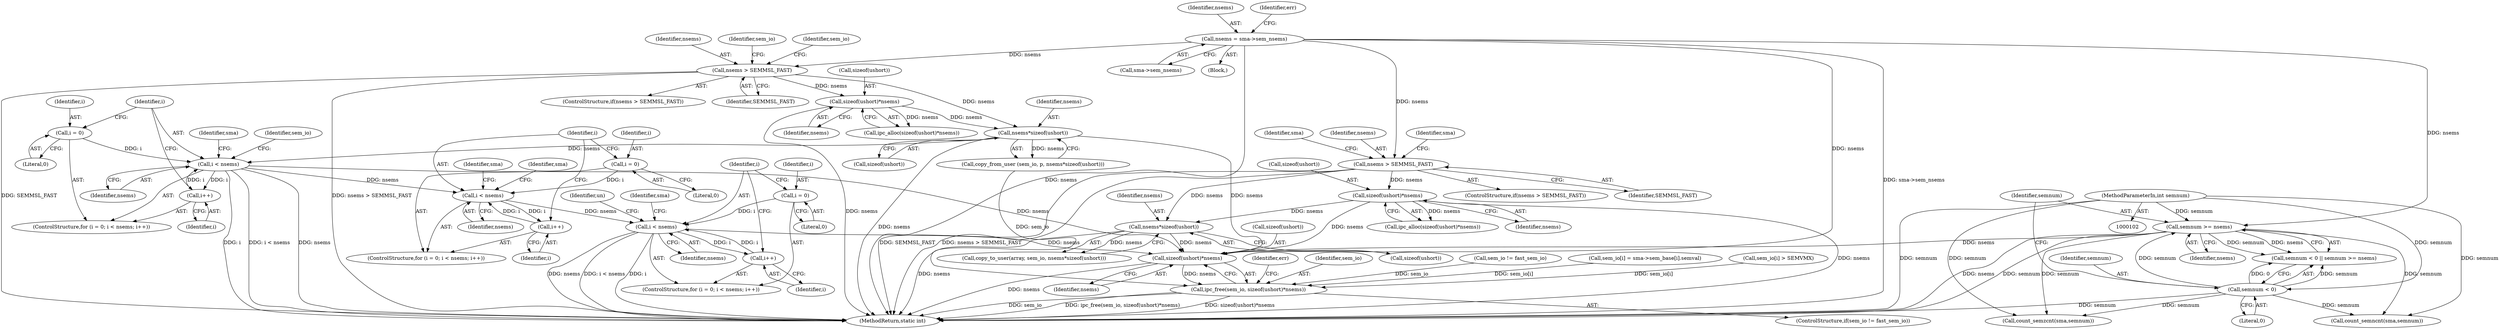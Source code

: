 digraph "0_linux_6062a8dc0517bce23e3c2f7d2fea5e22411269a3_12@API" {
"1000504" [label="(Call,sizeof(ushort)*nsems)"];
"1000331" [label="(Call,i < nsems)"];
"1000328" [label="(Call,i = 0)"];
"1000334" [label="(Call,i++)"];
"1000315" [label="(Call,nsems*sizeof(ushort))"];
"1000290" [label="(Call,nsems > SEMMSL_FAST)"];
"1000136" [label="(Call,nsems = sma->sem_nsems)"];
"1000297" [label="(Call,sizeof(ushort)*nsems)"];
"1000438" [label="(Call,semnum >= nsems)"];
"1000435" [label="(Call,semnum < 0)"];
"1000105" [label="(MethodParameterIn,int semnum)"];
"1000266" [label="(Call,nsems*sizeof(ushort))"];
"1000186" [label="(Call,nsems > SEMMSL_FAST)"];
"1000195" [label="(Call,sizeof(ushort)*nsems)"];
"1000401" [label="(Call,i < nsems)"];
"1000404" [label="(Call,i++)"];
"1000398" [label="(Call,i = 0)"];
"1000373" [label="(Call,i < nsems)"];
"1000376" [label="(Call,i++)"];
"1000370" [label="(Call,i = 0)"];
"1000502" [label="(Call,ipc_free(sem_io, sizeof(ushort)*nsems))"];
"1000400" [label="(Literal,0)"];
"1000438" [label="(Call,semnum >= nsems)"];
"1000137" [label="(Identifier,nsems)"];
"1000507" [label="(Identifier,nsems)"];
"1000399" [label="(Identifier,i)"];
"1000484" [label="(Call,count_semzcnt(sma,semnum))"];
"1000503" [label="(Identifier,sem_io)"];
"1000335" [label="(Identifier,i)"];
"1000187" [label="(Identifier,nsems)"];
"1000369" [label="(ControlStructure,for (i = 0; i < nsems; i++))"];
"1000510" [label="(MethodReturn,static int)"];
"1000498" [label="(ControlStructure,if(sem_io != fast_sem_io))"];
"1000375" [label="(Identifier,nsems)"];
"1000405" [label="(Identifier,i)"];
"1000332" [label="(Identifier,i)"];
"1000371" [label="(Identifier,i)"];
"1000298" [label="(Call,sizeof(ushort))"];
"1000312" [label="(Call,copy_from_user (sem_io, p, nsems*sizeof(ushort)))"];
"1000297" [label="(Call,sizeof(ushort)*nsems)"];
"1000268" [label="(Call,sizeof(ushort))"];
"1000434" [label="(Call,semnum < 0 || semnum >= nsems)"];
"1000188" [label="(Identifier,SEMMSL_FAST)"];
"1000404" [label="(Call,i++)"];
"1000316" [label="(Identifier,nsems)"];
"1000185" [label="(ControlStructure,if(nsems > SEMMSL_FAST))"];
"1000330" [label="(Literal,0)"];
"1000194" [label="(Call,ipc_alloc(sizeof(ushort)*nsems))"];
"1000329" [label="(Identifier,i)"];
"1000333" [label="(Identifier,nsems)"];
"1000439" [label="(Identifier,semnum)"];
"1000198" [label="(Identifier,nsems)"];
"1000191" [label="(Identifier,sma)"];
"1000105" [label="(MethodParameterIn,int semnum)"];
"1000505" [label="(Call,sizeof(ushort))"];
"1000327" [label="(ControlStructure,for (i = 0; i < nsems; i++))"];
"1000138" [label="(Call,sma->sem_nsems)"];
"1000415" [label="(Identifier,sma)"];
"1000229" [label="(Identifier,sma)"];
"1000376" [label="(Call,i++)"];
"1000382" [label="(Identifier,sma)"];
"1000352" [label="(Identifier,sma)"];
"1000437" [label="(Literal,0)"];
"1000300" [label="(Identifier,nsems)"];
"1000334" [label="(Call,i++)"];
"1000393" [label="(Identifier,sma)"];
"1000263" [label="(Call,copy_to_user(array, sem_io, nsems*sizeof(ushort)))"];
"1000267" [label="(Identifier,nsems)"];
"1000440" [label="(Identifier,nsems)"];
"1000409" [label="(Identifier,un)"];
"1000291" [label="(Identifier,nsems)"];
"1000499" [label="(Call,sem_io != fast_sem_io)"];
"1000186" [label="(Call,nsems > SEMMSL_FAST)"];
"1000435" [label="(Call,semnum < 0)"];
"1000195" [label="(Call,sizeof(ushort)*nsems)"];
"1000292" [label="(Identifier,SEMMSL_FAST)"];
"1000142" [label="(Identifier,err)"];
"1000377" [label="(Identifier,i)"];
"1000266" [label="(Call,nsems*sizeof(ushort))"];
"1000315" [label="(Call,nsems*sizeof(ushort))"];
"1000108" [label="(Block,)"];
"1000374" [label="(Identifier,i)"];
"1000244" [label="(Call,sem_io[i] = sma->sem_base[i].semval)"];
"1000290" [label="(Call,nsems > SEMMSL_FAST)"];
"1000196" [label="(Call,sizeof(ushort))"];
"1000502" [label="(Call,ipc_free(sem_io, sizeof(ushort)*nsems))"];
"1000401" [label="(Call,i < nsems)"];
"1000338" [label="(Call,sem_io[i] > SEMVMX)"];
"1000289" [label="(ControlStructure,if(nsems > SEMMSL_FAST))"];
"1000477" [label="(Call,count_semncnt(sma,semnum))"];
"1000372" [label="(Literal,0)"];
"1000436" [label="(Identifier,semnum)"];
"1000313" [label="(Identifier,sem_io)"];
"1000509" [label="(Identifier,err)"];
"1000295" [label="(Identifier,sem_io)"];
"1000296" [label="(Call,ipc_alloc(sizeof(ushort)*nsems))"];
"1000397" [label="(ControlStructure,for (i = 0; i < nsems; i++))"];
"1000402" [label="(Identifier,i)"];
"1000328" [label="(Call,i = 0)"];
"1000370" [label="(Call,i = 0)"];
"1000373" [label="(Call,i < nsems)"];
"1000331" [label="(Call,i < nsems)"];
"1000340" [label="(Identifier,sem_io)"];
"1000504" [label="(Call,sizeof(ushort)*nsems)"];
"1000398" [label="(Call,i = 0)"];
"1000317" [label="(Call,sizeof(ushort))"];
"1000403" [label="(Identifier,nsems)"];
"1000136" [label="(Call,nsems = sma->sem_nsems)"];
"1000504" -> "1000502"  [label="AST: "];
"1000504" -> "1000507"  [label="CFG: "];
"1000505" -> "1000504"  [label="AST: "];
"1000507" -> "1000504"  [label="AST: "];
"1000502" -> "1000504"  [label="CFG: "];
"1000504" -> "1000510"  [label="DDG: nsems"];
"1000504" -> "1000502"  [label="DDG: nsems"];
"1000331" -> "1000504"  [label="DDG: nsems"];
"1000438" -> "1000504"  [label="DDG: nsems"];
"1000315" -> "1000504"  [label="DDG: nsems"];
"1000266" -> "1000504"  [label="DDG: nsems"];
"1000401" -> "1000504"  [label="DDG: nsems"];
"1000136" -> "1000504"  [label="DDG: nsems"];
"1000195" -> "1000504"  [label="DDG: nsems"];
"1000331" -> "1000327"  [label="AST: "];
"1000331" -> "1000333"  [label="CFG: "];
"1000332" -> "1000331"  [label="AST: "];
"1000333" -> "1000331"  [label="AST: "];
"1000340" -> "1000331"  [label="CFG: "];
"1000352" -> "1000331"  [label="CFG: "];
"1000331" -> "1000510"  [label="DDG: i < nsems"];
"1000331" -> "1000510"  [label="DDG: nsems"];
"1000331" -> "1000510"  [label="DDG: i"];
"1000328" -> "1000331"  [label="DDG: i"];
"1000334" -> "1000331"  [label="DDG: i"];
"1000315" -> "1000331"  [label="DDG: nsems"];
"1000331" -> "1000334"  [label="DDG: i"];
"1000331" -> "1000373"  [label="DDG: nsems"];
"1000328" -> "1000327"  [label="AST: "];
"1000328" -> "1000330"  [label="CFG: "];
"1000329" -> "1000328"  [label="AST: "];
"1000330" -> "1000328"  [label="AST: "];
"1000332" -> "1000328"  [label="CFG: "];
"1000334" -> "1000327"  [label="AST: "];
"1000334" -> "1000335"  [label="CFG: "];
"1000335" -> "1000334"  [label="AST: "];
"1000332" -> "1000334"  [label="CFG: "];
"1000315" -> "1000312"  [label="AST: "];
"1000315" -> "1000317"  [label="CFG: "];
"1000316" -> "1000315"  [label="AST: "];
"1000317" -> "1000315"  [label="AST: "];
"1000312" -> "1000315"  [label="CFG: "];
"1000315" -> "1000510"  [label="DDG: nsems"];
"1000315" -> "1000312"  [label="DDG: nsems"];
"1000290" -> "1000315"  [label="DDG: nsems"];
"1000297" -> "1000315"  [label="DDG: nsems"];
"1000290" -> "1000289"  [label="AST: "];
"1000290" -> "1000292"  [label="CFG: "];
"1000291" -> "1000290"  [label="AST: "];
"1000292" -> "1000290"  [label="AST: "];
"1000295" -> "1000290"  [label="CFG: "];
"1000313" -> "1000290"  [label="CFG: "];
"1000290" -> "1000510"  [label="DDG: SEMMSL_FAST"];
"1000290" -> "1000510"  [label="DDG: nsems > SEMMSL_FAST"];
"1000136" -> "1000290"  [label="DDG: nsems"];
"1000290" -> "1000297"  [label="DDG: nsems"];
"1000136" -> "1000108"  [label="AST: "];
"1000136" -> "1000138"  [label="CFG: "];
"1000137" -> "1000136"  [label="AST: "];
"1000138" -> "1000136"  [label="AST: "];
"1000142" -> "1000136"  [label="CFG: "];
"1000136" -> "1000510"  [label="DDG: sma->sem_nsems"];
"1000136" -> "1000510"  [label="DDG: nsems"];
"1000136" -> "1000186"  [label="DDG: nsems"];
"1000136" -> "1000438"  [label="DDG: nsems"];
"1000297" -> "1000296"  [label="AST: "];
"1000297" -> "1000300"  [label="CFG: "];
"1000298" -> "1000297"  [label="AST: "];
"1000300" -> "1000297"  [label="AST: "];
"1000296" -> "1000297"  [label="CFG: "];
"1000297" -> "1000510"  [label="DDG: nsems"];
"1000297" -> "1000296"  [label="DDG: nsems"];
"1000438" -> "1000434"  [label="AST: "];
"1000438" -> "1000440"  [label="CFG: "];
"1000439" -> "1000438"  [label="AST: "];
"1000440" -> "1000438"  [label="AST: "];
"1000434" -> "1000438"  [label="CFG: "];
"1000438" -> "1000510"  [label="DDG: nsems"];
"1000438" -> "1000510"  [label="DDG: semnum"];
"1000438" -> "1000434"  [label="DDG: semnum"];
"1000438" -> "1000434"  [label="DDG: nsems"];
"1000435" -> "1000438"  [label="DDG: semnum"];
"1000105" -> "1000438"  [label="DDG: semnum"];
"1000438" -> "1000477"  [label="DDG: semnum"];
"1000438" -> "1000484"  [label="DDG: semnum"];
"1000435" -> "1000434"  [label="AST: "];
"1000435" -> "1000437"  [label="CFG: "];
"1000436" -> "1000435"  [label="AST: "];
"1000437" -> "1000435"  [label="AST: "];
"1000439" -> "1000435"  [label="CFG: "];
"1000434" -> "1000435"  [label="CFG: "];
"1000435" -> "1000510"  [label="DDG: semnum"];
"1000435" -> "1000434"  [label="DDG: semnum"];
"1000435" -> "1000434"  [label="DDG: 0"];
"1000105" -> "1000435"  [label="DDG: semnum"];
"1000435" -> "1000477"  [label="DDG: semnum"];
"1000435" -> "1000484"  [label="DDG: semnum"];
"1000105" -> "1000102"  [label="AST: "];
"1000105" -> "1000510"  [label="DDG: semnum"];
"1000105" -> "1000477"  [label="DDG: semnum"];
"1000105" -> "1000484"  [label="DDG: semnum"];
"1000266" -> "1000263"  [label="AST: "];
"1000266" -> "1000268"  [label="CFG: "];
"1000267" -> "1000266"  [label="AST: "];
"1000268" -> "1000266"  [label="AST: "];
"1000263" -> "1000266"  [label="CFG: "];
"1000266" -> "1000510"  [label="DDG: nsems"];
"1000266" -> "1000263"  [label="DDG: nsems"];
"1000186" -> "1000266"  [label="DDG: nsems"];
"1000195" -> "1000266"  [label="DDG: nsems"];
"1000186" -> "1000185"  [label="AST: "];
"1000186" -> "1000188"  [label="CFG: "];
"1000187" -> "1000186"  [label="AST: "];
"1000188" -> "1000186"  [label="AST: "];
"1000191" -> "1000186"  [label="CFG: "];
"1000229" -> "1000186"  [label="CFG: "];
"1000186" -> "1000510"  [label="DDG: SEMMSL_FAST"];
"1000186" -> "1000510"  [label="DDG: nsems > SEMMSL_FAST"];
"1000186" -> "1000195"  [label="DDG: nsems"];
"1000195" -> "1000194"  [label="AST: "];
"1000195" -> "1000198"  [label="CFG: "];
"1000196" -> "1000195"  [label="AST: "];
"1000198" -> "1000195"  [label="AST: "];
"1000194" -> "1000195"  [label="CFG: "];
"1000195" -> "1000510"  [label="DDG: nsems"];
"1000195" -> "1000194"  [label="DDG: nsems"];
"1000401" -> "1000397"  [label="AST: "];
"1000401" -> "1000403"  [label="CFG: "];
"1000402" -> "1000401"  [label="AST: "];
"1000403" -> "1000401"  [label="AST: "];
"1000409" -> "1000401"  [label="CFG: "];
"1000415" -> "1000401"  [label="CFG: "];
"1000401" -> "1000510"  [label="DDG: i < nsems"];
"1000401" -> "1000510"  [label="DDG: i"];
"1000401" -> "1000510"  [label="DDG: nsems"];
"1000404" -> "1000401"  [label="DDG: i"];
"1000398" -> "1000401"  [label="DDG: i"];
"1000373" -> "1000401"  [label="DDG: nsems"];
"1000401" -> "1000404"  [label="DDG: i"];
"1000404" -> "1000397"  [label="AST: "];
"1000404" -> "1000405"  [label="CFG: "];
"1000405" -> "1000404"  [label="AST: "];
"1000402" -> "1000404"  [label="CFG: "];
"1000398" -> "1000397"  [label="AST: "];
"1000398" -> "1000400"  [label="CFG: "];
"1000399" -> "1000398"  [label="AST: "];
"1000400" -> "1000398"  [label="AST: "];
"1000402" -> "1000398"  [label="CFG: "];
"1000373" -> "1000369"  [label="AST: "];
"1000373" -> "1000375"  [label="CFG: "];
"1000374" -> "1000373"  [label="AST: "];
"1000375" -> "1000373"  [label="AST: "];
"1000382" -> "1000373"  [label="CFG: "];
"1000393" -> "1000373"  [label="CFG: "];
"1000376" -> "1000373"  [label="DDG: i"];
"1000370" -> "1000373"  [label="DDG: i"];
"1000373" -> "1000376"  [label="DDG: i"];
"1000376" -> "1000369"  [label="AST: "];
"1000376" -> "1000377"  [label="CFG: "];
"1000377" -> "1000376"  [label="AST: "];
"1000374" -> "1000376"  [label="CFG: "];
"1000370" -> "1000369"  [label="AST: "];
"1000370" -> "1000372"  [label="CFG: "];
"1000371" -> "1000370"  [label="AST: "];
"1000372" -> "1000370"  [label="AST: "];
"1000374" -> "1000370"  [label="CFG: "];
"1000502" -> "1000498"  [label="AST: "];
"1000503" -> "1000502"  [label="AST: "];
"1000509" -> "1000502"  [label="CFG: "];
"1000502" -> "1000510"  [label="DDG: sem_io"];
"1000502" -> "1000510"  [label="DDG: ipc_free(sem_io, sizeof(ushort)*nsems)"];
"1000502" -> "1000510"  [label="DDG: sizeof(ushort)*nsems"];
"1000338" -> "1000502"  [label="DDG: sem_io[i]"];
"1000499" -> "1000502"  [label="DDG: sem_io"];
"1000244" -> "1000502"  [label="DDG: sem_io[i]"];
"1000312" -> "1000502"  [label="DDG: sem_io"];
}
